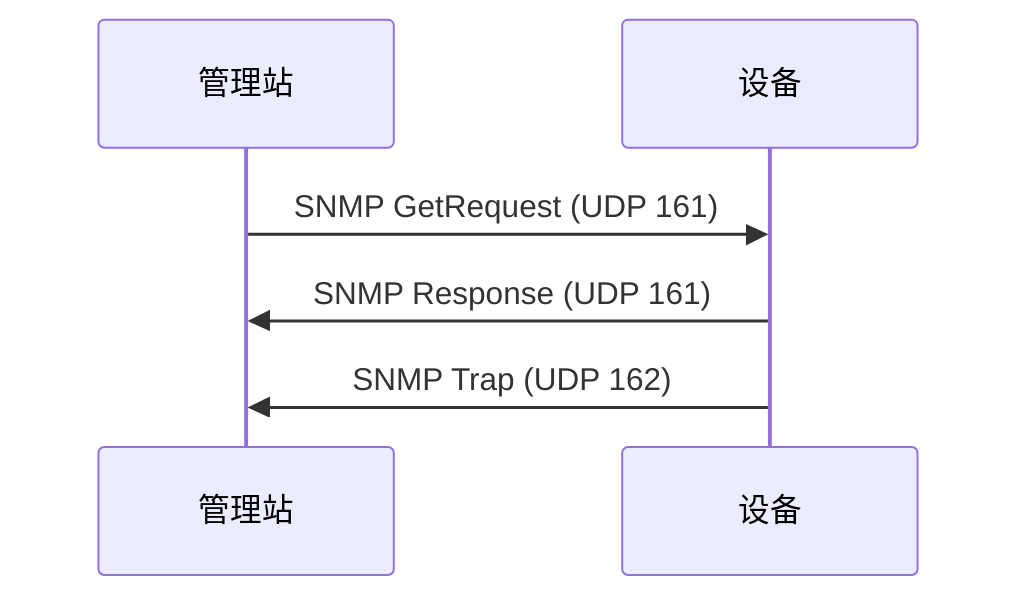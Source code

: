 sequenceDiagram
    管理站->>设备: SNMP GetRequest (UDP 161)
    设备->>管理站: SNMP Response (UDP 161)
    设备->>管理站: SNMP Trap (UDP 162)
